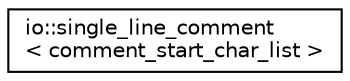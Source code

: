 digraph "Graphical Class Hierarchy"
{
  edge [fontname="Helvetica",fontsize="10",labelfontname="Helvetica",labelfontsize="10"];
  node [fontname="Helvetica",fontsize="10",shape=record];
  rankdir="LR";
  Node0 [label="io::single_line_comment\l\< comment_start_char_list \>",height=0.2,width=0.4,color="black", fillcolor="white", style="filled",URL="$structio_1_1single__line__comment.html"];
}

